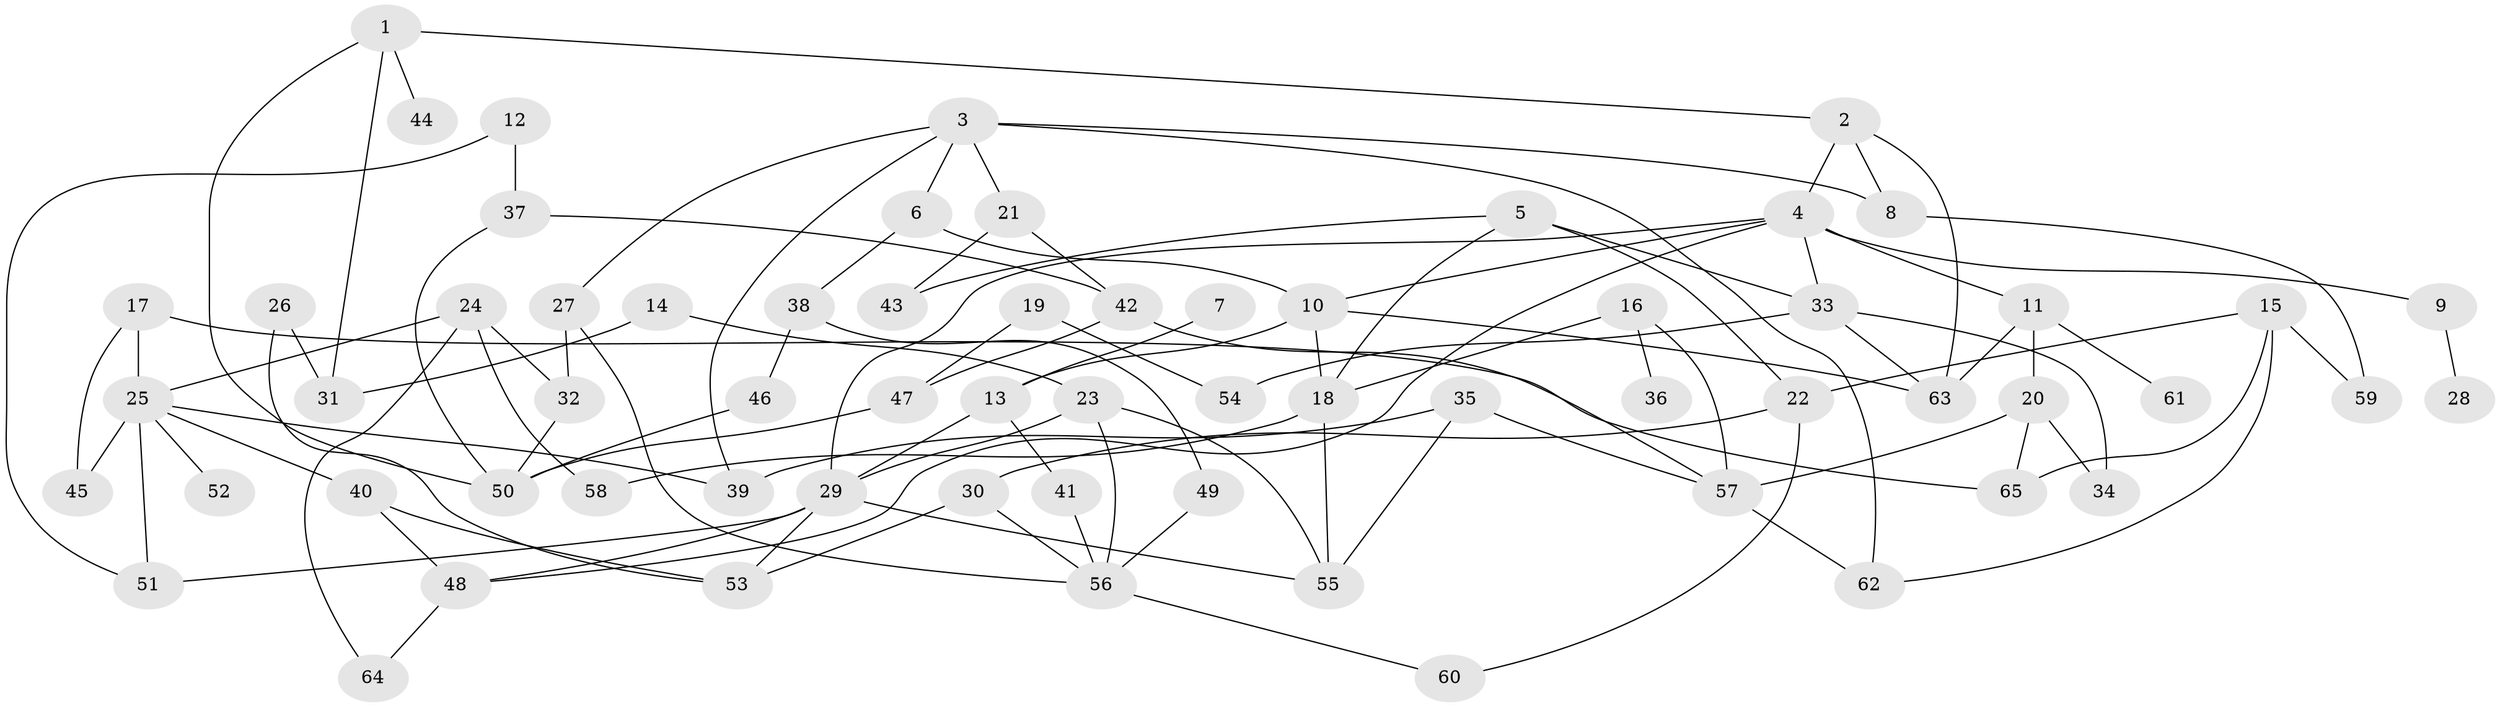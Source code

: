 // original degree distribution, {4: 0.20155038759689922, 3: 0.17829457364341086, 5: 0.06201550387596899, 6: 0.015503875968992248, 7: 0.007751937984496124, 2: 0.2868217054263566, 1: 0.24031007751937986, 9: 0.007751937984496124}
// Generated by graph-tools (version 1.1) at 2025/01/03/09/25 03:01:11]
// undirected, 65 vertices, 105 edges
graph export_dot {
graph [start="1"]
  node [color=gray90,style=filled];
  1;
  2;
  3;
  4;
  5;
  6;
  7;
  8;
  9;
  10;
  11;
  12;
  13;
  14;
  15;
  16;
  17;
  18;
  19;
  20;
  21;
  22;
  23;
  24;
  25;
  26;
  27;
  28;
  29;
  30;
  31;
  32;
  33;
  34;
  35;
  36;
  37;
  38;
  39;
  40;
  41;
  42;
  43;
  44;
  45;
  46;
  47;
  48;
  49;
  50;
  51;
  52;
  53;
  54;
  55;
  56;
  57;
  58;
  59;
  60;
  61;
  62;
  63;
  64;
  65;
  1 -- 2 [weight=1.0];
  1 -- 31 [weight=1.0];
  1 -- 44 [weight=1.0];
  1 -- 50 [weight=1.0];
  2 -- 4 [weight=1.0];
  2 -- 8 [weight=1.0];
  2 -- 63 [weight=1.0];
  3 -- 6 [weight=1.0];
  3 -- 8 [weight=1.0];
  3 -- 21 [weight=1.0];
  3 -- 27 [weight=1.0];
  3 -- 39 [weight=1.0];
  3 -- 62 [weight=1.0];
  4 -- 9 [weight=1.0];
  4 -- 10 [weight=1.0];
  4 -- 11 [weight=1.0];
  4 -- 29 [weight=1.0];
  4 -- 33 [weight=1.0];
  4 -- 48 [weight=1.0];
  5 -- 18 [weight=1.0];
  5 -- 22 [weight=1.0];
  5 -- 33 [weight=1.0];
  5 -- 43 [weight=1.0];
  6 -- 10 [weight=1.0];
  6 -- 38 [weight=1.0];
  7 -- 13 [weight=1.0];
  8 -- 59 [weight=1.0];
  9 -- 28 [weight=1.0];
  10 -- 13 [weight=1.0];
  10 -- 18 [weight=2.0];
  10 -- 63 [weight=1.0];
  11 -- 20 [weight=1.0];
  11 -- 61 [weight=1.0];
  11 -- 63 [weight=1.0];
  12 -- 37 [weight=1.0];
  12 -- 51 [weight=1.0];
  13 -- 29 [weight=1.0];
  13 -- 41 [weight=1.0];
  14 -- 23 [weight=1.0];
  14 -- 31 [weight=1.0];
  15 -- 22 [weight=1.0];
  15 -- 59 [weight=1.0];
  15 -- 62 [weight=1.0];
  15 -- 65 [weight=1.0];
  16 -- 18 [weight=1.0];
  16 -- 36 [weight=1.0];
  16 -- 57 [weight=1.0];
  17 -- 25 [weight=1.0];
  17 -- 45 [weight=1.0];
  17 -- 65 [weight=1.0];
  18 -- 55 [weight=1.0];
  18 -- 58 [weight=1.0];
  19 -- 47 [weight=1.0];
  19 -- 54 [weight=1.0];
  20 -- 34 [weight=1.0];
  20 -- 57 [weight=1.0];
  20 -- 65 [weight=1.0];
  21 -- 42 [weight=1.0];
  21 -- 43 [weight=1.0];
  22 -- 30 [weight=1.0];
  22 -- 60 [weight=1.0];
  23 -- 29 [weight=1.0];
  23 -- 55 [weight=1.0];
  23 -- 56 [weight=1.0];
  24 -- 25 [weight=1.0];
  24 -- 32 [weight=1.0];
  24 -- 58 [weight=1.0];
  24 -- 64 [weight=1.0];
  25 -- 39 [weight=1.0];
  25 -- 40 [weight=1.0];
  25 -- 45 [weight=2.0];
  25 -- 51 [weight=1.0];
  25 -- 52 [weight=1.0];
  26 -- 31 [weight=1.0];
  26 -- 53 [weight=1.0];
  27 -- 32 [weight=1.0];
  27 -- 56 [weight=1.0];
  29 -- 48 [weight=1.0];
  29 -- 51 [weight=1.0];
  29 -- 53 [weight=1.0];
  29 -- 55 [weight=1.0];
  30 -- 53 [weight=1.0];
  30 -- 56 [weight=1.0];
  32 -- 50 [weight=1.0];
  33 -- 34 [weight=1.0];
  33 -- 54 [weight=1.0];
  33 -- 63 [weight=1.0];
  35 -- 39 [weight=1.0];
  35 -- 55 [weight=2.0];
  35 -- 57 [weight=1.0];
  37 -- 42 [weight=1.0];
  37 -- 50 [weight=1.0];
  38 -- 46 [weight=1.0];
  38 -- 49 [weight=1.0];
  40 -- 48 [weight=1.0];
  40 -- 53 [weight=1.0];
  41 -- 56 [weight=1.0];
  42 -- 47 [weight=1.0];
  42 -- 57 [weight=1.0];
  46 -- 50 [weight=1.0];
  47 -- 50 [weight=1.0];
  48 -- 64 [weight=1.0];
  49 -- 56 [weight=1.0];
  56 -- 60 [weight=1.0];
  57 -- 62 [weight=1.0];
}
